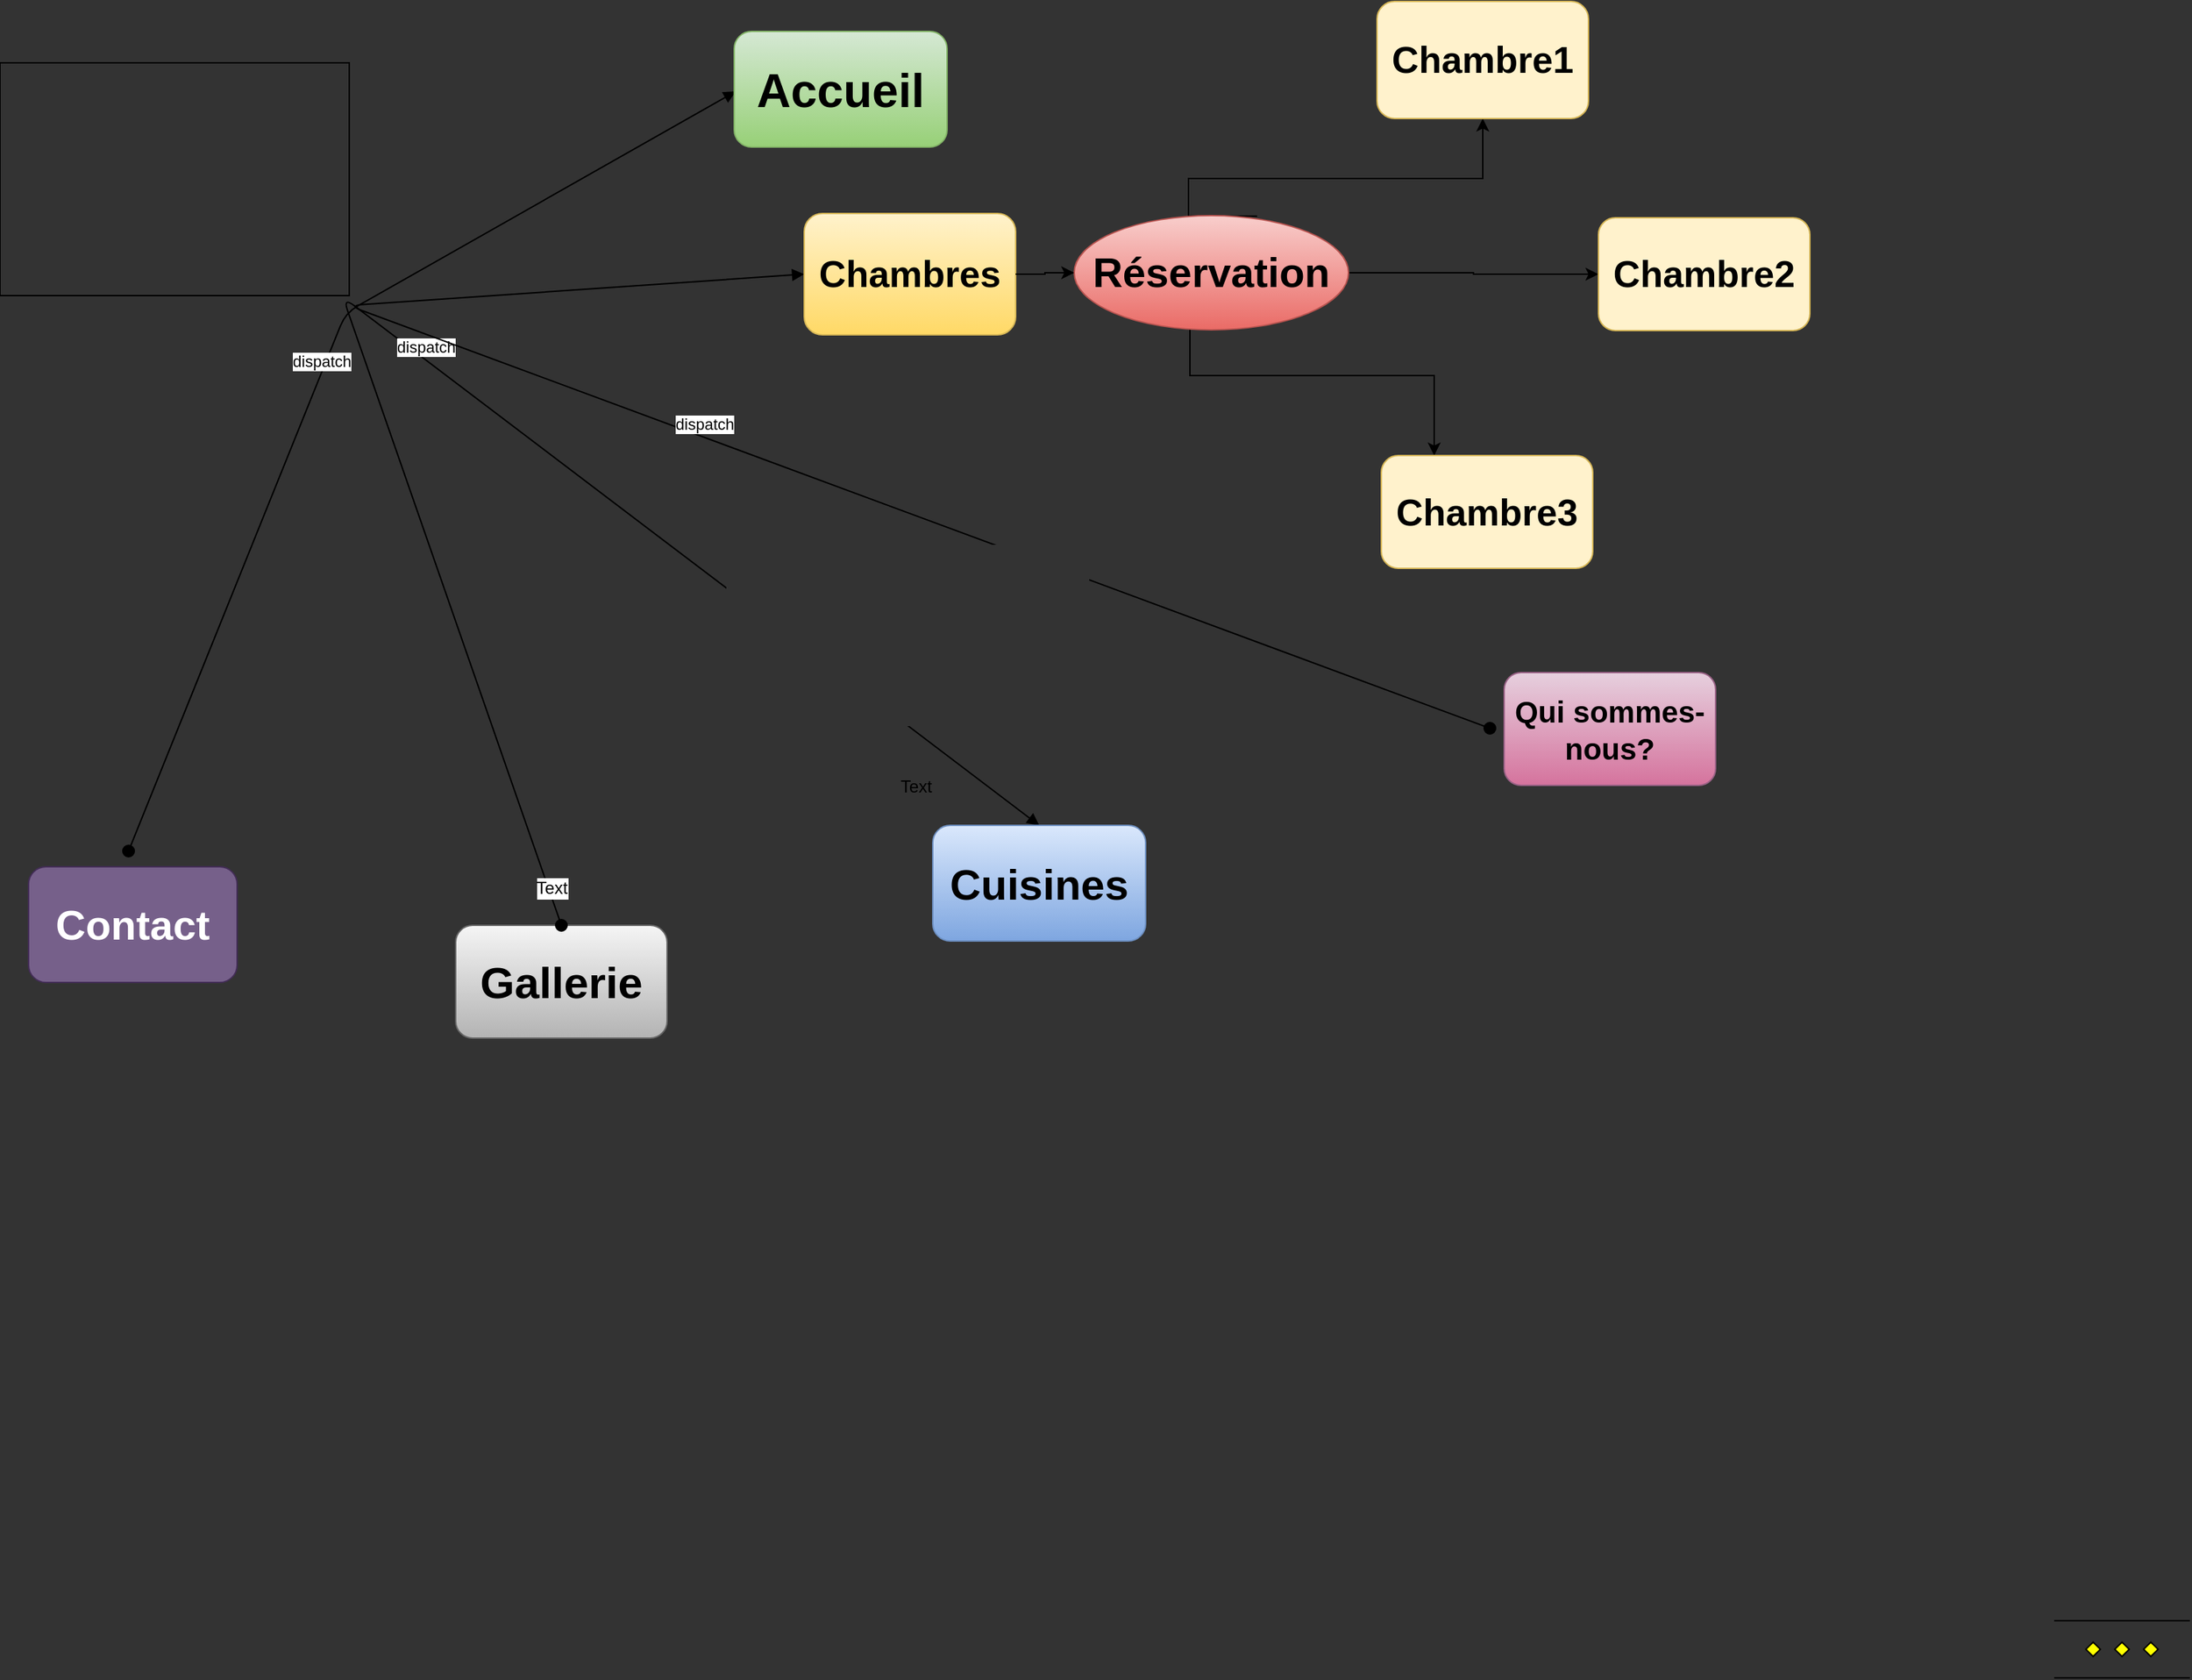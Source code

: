 <mxfile type="github" version="12.9.3" pages="3">
  <diagram id="WyF7-Q-KDbhg0wN5bQFw" name="Page-1">
    <mxGraphModel grid="0" dx="5637" dy="3206" gridSize="10" guides="1" tooltips="1" connect="1" arrows="1" fold="1" page="1" pageScale="1" pageWidth="827" pageHeight="1169" math="0" shadow="0" background="#333333">
      <root>
        <mxCell id="0" />
        <mxCell id="1" parent="0" />
        <mxCell id="YTbwONj_DWpC2T18ok7F-6" value="" parent="1" vertex="1" style="shape=image;imageAspect=0;aspect=fixed;verticalLabelPosition=bottom;verticalAlign=top;fillColor=#FFFFFF;image=https://upload.wikimedia.org/wikipedia/commons/8/85/Montagne_Bruit_%2842220602%29.jpeg;imageBorder=#000000;">
          <mxGeometry as="geometry" y="-1664" x="-4074" height="163" width="244.5" />
        </mxCell>
        <mxCell id="YTbwONj_DWpC2T18ok7F-7" value="" parent="1" vertex="1" style="verticalLabelPosition=bottom;verticalAlign=top;html=1;shape=mxgraph.flowchart.parallel_mode;pointerEvents=1;fillColor=#FFFFFF;">
          <mxGeometry as="geometry" y="-573" x="-2636" height="40" width="95" />
        </mxCell>
        <mxCell id="tGLHJzFZen8hhA3EwuTW-2" value="dispatch" parent="1" style="html=1;verticalAlign=bottom;startArrow=oval;startFill=1;endArrow=block;startSize=8;" edge="1">
          <mxGeometry as="geometry" width="60" relative="1">
            <mxPoint as="sourcePoint" y="-1112" x="-3984" />
            <mxPoint as="targetPoint" y="-1644" x="-3559" />
            <Array as="points">
              <mxPoint y="-1489" x="-3832" />
            </Array>
          </mxGeometry>
        </mxCell>
        <mxCell id="tGLHJzFZen8hhA3EwuTW-4" value="&lt;font style=&quot;font-size: 29px;&quot;&gt;Contact&lt;/font&gt;" parent="1" vertex="1" style="rounded=1;whiteSpace=wrap;html=1;fillColor=#76608a;strokeColor=#432D57;fontSize=29;fontStyle=1;fontColor=#ffffff;">
          <mxGeometry as="geometry" y="-1101" x="-4054" height="81" width="146" />
        </mxCell>
        <mxCell id="tGLHJzFZen8hhA3EwuTW-5" value="Gallerie" parent="1" vertex="1" style="rounded=1;whiteSpace=wrap;html=1;fillColor=#f5f5f5;strokeColor=#666666;fontSize=31;fontStyle=1;gradientColor=#b3b3b3;">
          <mxGeometry as="geometry" y="-1060" x="-3755" height="79" width="148" />
        </mxCell>
        <mxCell id="tGLHJzFZen8hhA3EwuTW-13" value="Qui sommes-nous?" parent="1" vertex="1" style="rounded=1;whiteSpace=wrap;html=1;fillColor=#e6d0de;strokeColor=#996185;fontSize=21;fontStyle=1;gradientColor=#d5739d;">
          <mxGeometry as="geometry" y="-1237" x="-3021" height="79" width="148" />
        </mxCell>
        <mxCell id="tGLHJzFZen8hhA3EwuTW-6" value="dispatch" parent="1" style="html=1;verticalAlign=bottom;startArrow=oval;startFill=1;endArrow=block;startSize=8;entryX=0.5;entryY=0;entryDx=0;entryDy=0;exitX=0.5;exitY=0;exitDx=0;exitDy=0;" target="tGLHJzFZen8hhA3EwuTW-8" edge="1" source="tGLHJzFZen8hhA3EwuTW-5">
          <mxGeometry as="geometry" width="60" relative="1">
            <mxPoint as="sourcePoint" y="-1084" x="-3684" />
            <mxPoint as="targetPoint" y="-1212" x="-3571" />
            <Array as="points">
              <mxPoint y="-1500" x="-3834" />
            </Array>
          </mxGeometry>
        </mxCell>
        <mxCell id="tGLHJzFZen8hhA3EwuTW-12" value="Text" parent="tGLHJzFZen8hhA3EwuTW-6" vertex="1" style="text;html=1;align=center;verticalAlign=middle;resizable=0;points=[];labelBackgroundColor=#ffffff;" connectable="0">
          <mxGeometry as="geometry" y="-241" x="0.544" relative="1">
            <mxPoint as="offset" />
          </mxGeometry>
        </mxCell>
        <mxCell id="tGLHJzFZen8hhA3EwuTW-8" value="&lt;font style=&quot;font-size: 30px&quot;&gt;&lt;b&gt;Cuisines&lt;/b&gt;&lt;/font&gt;" parent="1" vertex="1" style="rounded=1;whiteSpace=wrap;html=1;fillColor=#dae8fc;strokeColor=#6c8ebf;gradientColor=#7ea6e0;">
          <mxGeometry as="geometry" y="-1130" x="-3421" height="81" width="149" />
        </mxCell>
        <mxCell id="tGLHJzFZen8hhA3EwuTW-9" value="Text" parent="1" vertex="1" style="text;html=1;align=center;verticalAlign=middle;resizable=0;points=[];autosize=1;">
          <mxGeometry as="geometry" y="-1166" x="-3449" height="18" width="32" />
        </mxCell>
        <mxCell id="tGLHJzFZen8hhA3EwuTW-10" value="&lt;font style=&quot;font-size: 33px&quot;&gt;Accueil&lt;/font&gt;" parent="1" vertex="1" style="rounded=1;whiteSpace=wrap;html=1;fillColor=#d5e8d4;strokeColor=#82b366;fontSize=29;fontStyle=1;gradientColor=#97d077;">
          <mxGeometry as="geometry" y="-1686" x="-3560" height="81" width="149" />
        </mxCell>
        <mxCell id="tGLHJzFZen8hhA3EwuTW-11" value="dispatch" parent="1" style="html=1;verticalAlign=bottom;startArrow=oval;startFill=1;endArrow=block;startSize=8;entryX=0;entryY=0.5;entryDx=0;entryDy=0;" target="tGLHJzFZen8hhA3EwuTW-15" edge="1">
          <mxGeometry as="geometry" width="60" relative="1">
            <mxPoint as="sourcePoint" y="-1198" x="-3031" />
            <mxPoint as="targetPoint" y="-1445" x="-3338" />
            <Array as="points">
              <mxPoint y="-1494" x="-3830" />
            </Array>
          </mxGeometry>
        </mxCell>
        <mxCell id="tGLHJzFZen8hhA3EwuTW-17" value="" parent="1" style="edgeStyle=orthogonalEdgeStyle;rounded=0;orthogonalLoop=1;jettySize=auto;html=1;fontSize=29;" target="tGLHJzFZen8hhA3EwuTW-16" edge="1" source="tGLHJzFZen8hhA3EwuTW-37">
          <mxGeometry as="geometry" relative="1" />
        </mxCell>
        <mxCell id="tGLHJzFZen8hhA3EwuTW-25" value="" parent="1" style="edgeStyle=orthogonalEdgeStyle;rounded=0;orthogonalLoop=1;jettySize=auto;html=1;fontSize=29;exitX=0.667;exitY=0.004;exitDx=0;exitDy=0;exitPerimeter=0;" target="tGLHJzFZen8hhA3EwuTW-24" edge="1" source="tGLHJzFZen8hhA3EwuTW-37">
          <mxGeometry as="geometry" relative="1">
            <Array as="points">
              <mxPoint y="-1583" x="-3242" />
              <mxPoint y="-1583" x="-3036" />
            </Array>
          </mxGeometry>
        </mxCell>
        <mxCell id="tGLHJzFZen8hhA3EwuTW-15" value="&lt;font style=&quot;font-size: 26px&quot;&gt;Chambres&lt;/font&gt;" parent="1" vertex="1" style="rounded=1;whiteSpace=wrap;html=1;fillColor=#fff2cc;strokeColor=#d6b656;gradientColor=#ffd966;fontStyle=1">
          <mxGeometry as="geometry" y="-1558.5" x="-3511" height="85" width="148" />
        </mxCell>
        <mxCell id="tGLHJzFZen8hhA3EwuTW-36" value="" parent="1" style="edgeStyle=orthogonalEdgeStyle;rounded=0;orthogonalLoop=1;jettySize=auto;html=1;fontSize=29;entryX=0.25;entryY=0;entryDx=0;entryDy=0;exitX=0.678;exitY=0.889;exitDx=0;exitDy=0;exitPerimeter=0;" target="tGLHJzFZen8hhA3EwuTW-28" edge="1" source="tGLHJzFZen8hhA3EwuTW-37">
          <mxGeometry as="geometry" relative="1">
            <mxPoint as="targetPoint" y="-1475" x="-3459" />
            <Array as="points">
              <mxPoint y="-1445" x="-3241" />
              <mxPoint y="-1445" x="-3070" />
            </Array>
          </mxGeometry>
        </mxCell>
        <mxCell id="tGLHJzFZen8hhA3EwuTW-28" value="&lt;font style=&quot;font-size: 26px&quot;&gt;Chambre3&lt;/font&gt;" parent="1" vertex="1" style="rounded=1;whiteSpace=wrap;html=1;fillColor=#fff2cc;strokeColor=#d6b656;fontStyle=1">
          <mxGeometry as="geometry" y="-1389" x="-3107" height="79" width="148" />
        </mxCell>
        <mxCell id="tGLHJzFZen8hhA3EwuTW-24" value="&lt;font style=&quot;font-size: 26px&quot;&gt;Chambre1&lt;/font&gt;" parent="1" vertex="1" style="rounded=1;whiteSpace=wrap;html=1;fillColor=#fff2cc;strokeColor=#d6b656;fontStyle=1">
          <mxGeometry as="geometry" y="-1707" x="-3110" height="82" width="148" />
        </mxCell>
        <mxCell id="tGLHJzFZen8hhA3EwuTW-16" value="&lt;font style=&quot;font-size: 26px&quot;&gt;Chambre2&lt;/font&gt;" parent="1" vertex="1" style="rounded=1;whiteSpace=wrap;html=1;fillColor=#fff2cc;strokeColor=#d6b656;fontStyle=1">
          <mxGeometry as="geometry" y="-1555.5" x="-2955" height="79" width="148" />
        </mxCell>
        <UserObject id="tGLHJzFZen8hhA3EwuTW-37" label="&lt;b&gt;Réservation&lt;/b&gt;">
          <mxCell parent="1" vertex="1" style="ellipse;whiteSpace=wrap;html=1;strokeColor=#b85450;fillColor=#f8cecc;fontSize=29;gradientColor=#ea6b66;">
            <mxGeometry as="geometry" y="-1557" x="-3322" height="80" width="192" />
          </mxCell>
        </UserObject>
        <mxCell id="tGLHJzFZen8hhA3EwuTW-38" value="" parent="1" style="edgeStyle=orthogonalEdgeStyle;rounded=0;orthogonalLoop=1;jettySize=auto;html=1;fontSize=29;" target="tGLHJzFZen8hhA3EwuTW-37" edge="1" source="tGLHJzFZen8hhA3EwuTW-15">
          <mxGeometry as="geometry" relative="1">
            <mxPoint as="sourcePoint" y="-1516" x="-3363" />
            <mxPoint as="targetPoint" y="-1516" x="-2955" />
          </mxGeometry>
        </mxCell>
      </root>
    </mxGraphModel>
  </diagram>
  <diagram id="xw9JvAF3l19gG8f9Kxkr" name="Page-2">
    <mxGraphModel grid="1" dx="751" dy="434" gridSize="10" guides="1" tooltips="1" connect="1" arrows="1" fold="1" page="1" pageScale="1" pageWidth="1169" pageHeight="827" math="0" shadow="0">
      <root>
        <mxCell id="Iv_kTxV1SqBQ69uBEGso-0" />
        <mxCell id="Iv_kTxV1SqBQ69uBEGso-1" parent="Iv_kTxV1SqBQ69uBEGso-0" />
      </root>
    </mxGraphModel>
  </diagram>
  <diagram id="W19BvPEzDiTrNxGWSyBi" name="Page-3">
    <mxGraphModel grid="1" dx="751" dy="434" gridSize="10" guides="1" tooltips="1" connect="1" arrows="1" fold="1" page="1" pageScale="1" pageWidth="1169" pageHeight="827" math="0" shadow="0">
      <root>
        <mxCell id="InHSMxDogs2_Av7w6xKo-0" />
        <mxCell id="InHSMxDogs2_Av7w6xKo-1" parent="InHSMxDogs2_Av7w6xKo-0" />
      </root>
    </mxGraphModel>
  </diagram>
</mxfile>
